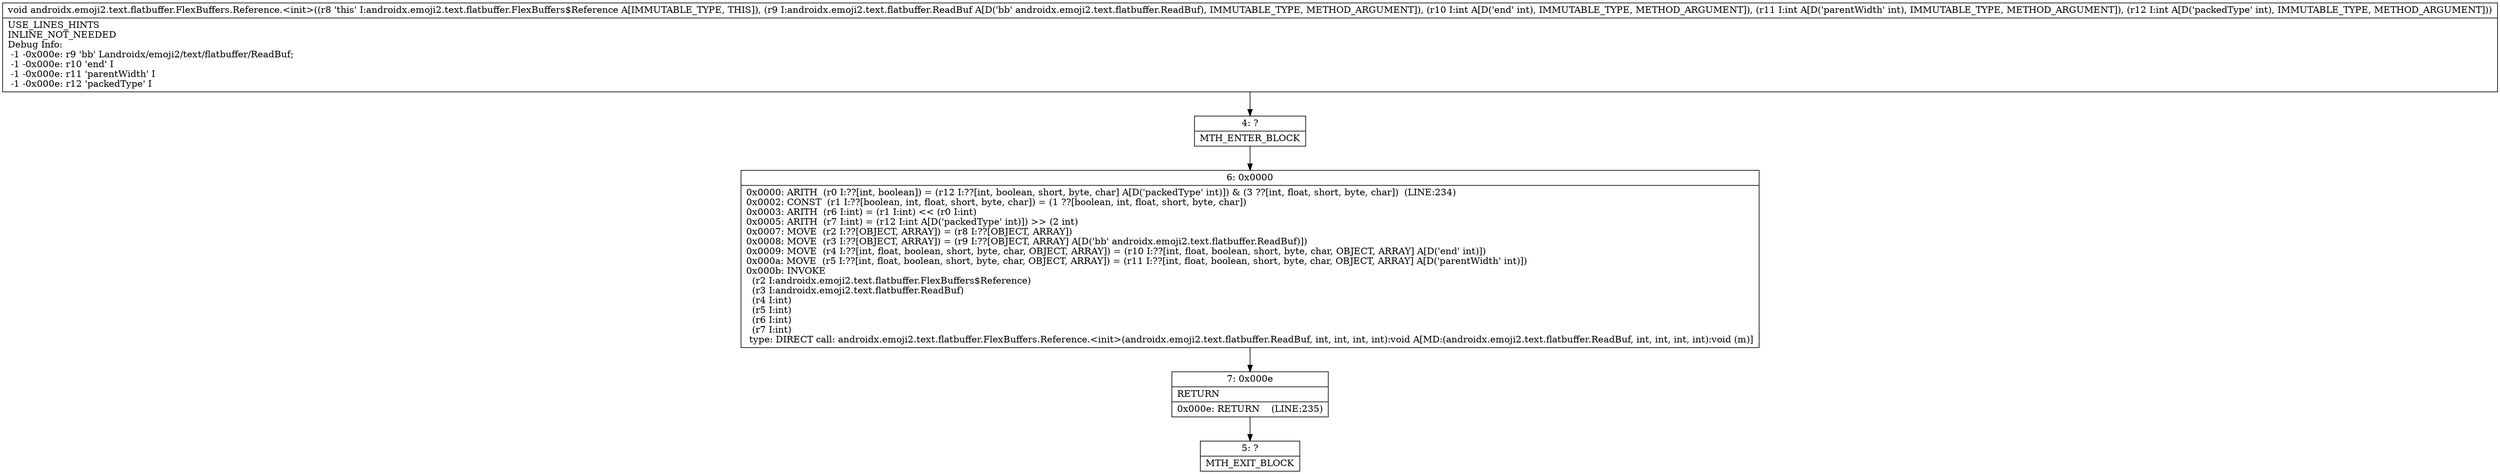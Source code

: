 digraph "CFG forandroidx.emoji2.text.flatbuffer.FlexBuffers.Reference.\<init\>(Landroidx\/emoji2\/text\/flatbuffer\/ReadBuf;III)V" {
Node_4 [shape=record,label="{4\:\ ?|MTH_ENTER_BLOCK\l}"];
Node_6 [shape=record,label="{6\:\ 0x0000|0x0000: ARITH  (r0 I:??[int, boolean]) = (r12 I:??[int, boolean, short, byte, char] A[D('packedType' int)]) & (3 ??[int, float, short, byte, char])  (LINE:234)\l0x0002: CONST  (r1 I:??[boolean, int, float, short, byte, char]) = (1 ??[boolean, int, float, short, byte, char]) \l0x0003: ARITH  (r6 I:int) = (r1 I:int) \<\< (r0 I:int) \l0x0005: ARITH  (r7 I:int) = (r12 I:int A[D('packedType' int)]) \>\> (2 int) \l0x0007: MOVE  (r2 I:??[OBJECT, ARRAY]) = (r8 I:??[OBJECT, ARRAY]) \l0x0008: MOVE  (r3 I:??[OBJECT, ARRAY]) = (r9 I:??[OBJECT, ARRAY] A[D('bb' androidx.emoji2.text.flatbuffer.ReadBuf)]) \l0x0009: MOVE  (r4 I:??[int, float, boolean, short, byte, char, OBJECT, ARRAY]) = (r10 I:??[int, float, boolean, short, byte, char, OBJECT, ARRAY] A[D('end' int)]) \l0x000a: MOVE  (r5 I:??[int, float, boolean, short, byte, char, OBJECT, ARRAY]) = (r11 I:??[int, float, boolean, short, byte, char, OBJECT, ARRAY] A[D('parentWidth' int)]) \l0x000b: INVOKE  \l  (r2 I:androidx.emoji2.text.flatbuffer.FlexBuffers$Reference)\l  (r3 I:androidx.emoji2.text.flatbuffer.ReadBuf)\l  (r4 I:int)\l  (r5 I:int)\l  (r6 I:int)\l  (r7 I:int)\l type: DIRECT call: androidx.emoji2.text.flatbuffer.FlexBuffers.Reference.\<init\>(androidx.emoji2.text.flatbuffer.ReadBuf, int, int, int, int):void A[MD:(androidx.emoji2.text.flatbuffer.ReadBuf, int, int, int, int):void (m)]\l}"];
Node_7 [shape=record,label="{7\:\ 0x000e|RETURN\l|0x000e: RETURN    (LINE:235)\l}"];
Node_5 [shape=record,label="{5\:\ ?|MTH_EXIT_BLOCK\l}"];
MethodNode[shape=record,label="{void androidx.emoji2.text.flatbuffer.FlexBuffers.Reference.\<init\>((r8 'this' I:androidx.emoji2.text.flatbuffer.FlexBuffers$Reference A[IMMUTABLE_TYPE, THIS]), (r9 I:androidx.emoji2.text.flatbuffer.ReadBuf A[D('bb' androidx.emoji2.text.flatbuffer.ReadBuf), IMMUTABLE_TYPE, METHOD_ARGUMENT]), (r10 I:int A[D('end' int), IMMUTABLE_TYPE, METHOD_ARGUMENT]), (r11 I:int A[D('parentWidth' int), IMMUTABLE_TYPE, METHOD_ARGUMENT]), (r12 I:int A[D('packedType' int), IMMUTABLE_TYPE, METHOD_ARGUMENT]))  | USE_LINES_HINTS\lINLINE_NOT_NEEDED\lDebug Info:\l  \-1 \-0x000e: r9 'bb' Landroidx\/emoji2\/text\/flatbuffer\/ReadBuf;\l  \-1 \-0x000e: r10 'end' I\l  \-1 \-0x000e: r11 'parentWidth' I\l  \-1 \-0x000e: r12 'packedType' I\l}"];
MethodNode -> Node_4;Node_4 -> Node_6;
Node_6 -> Node_7;
Node_7 -> Node_5;
}

